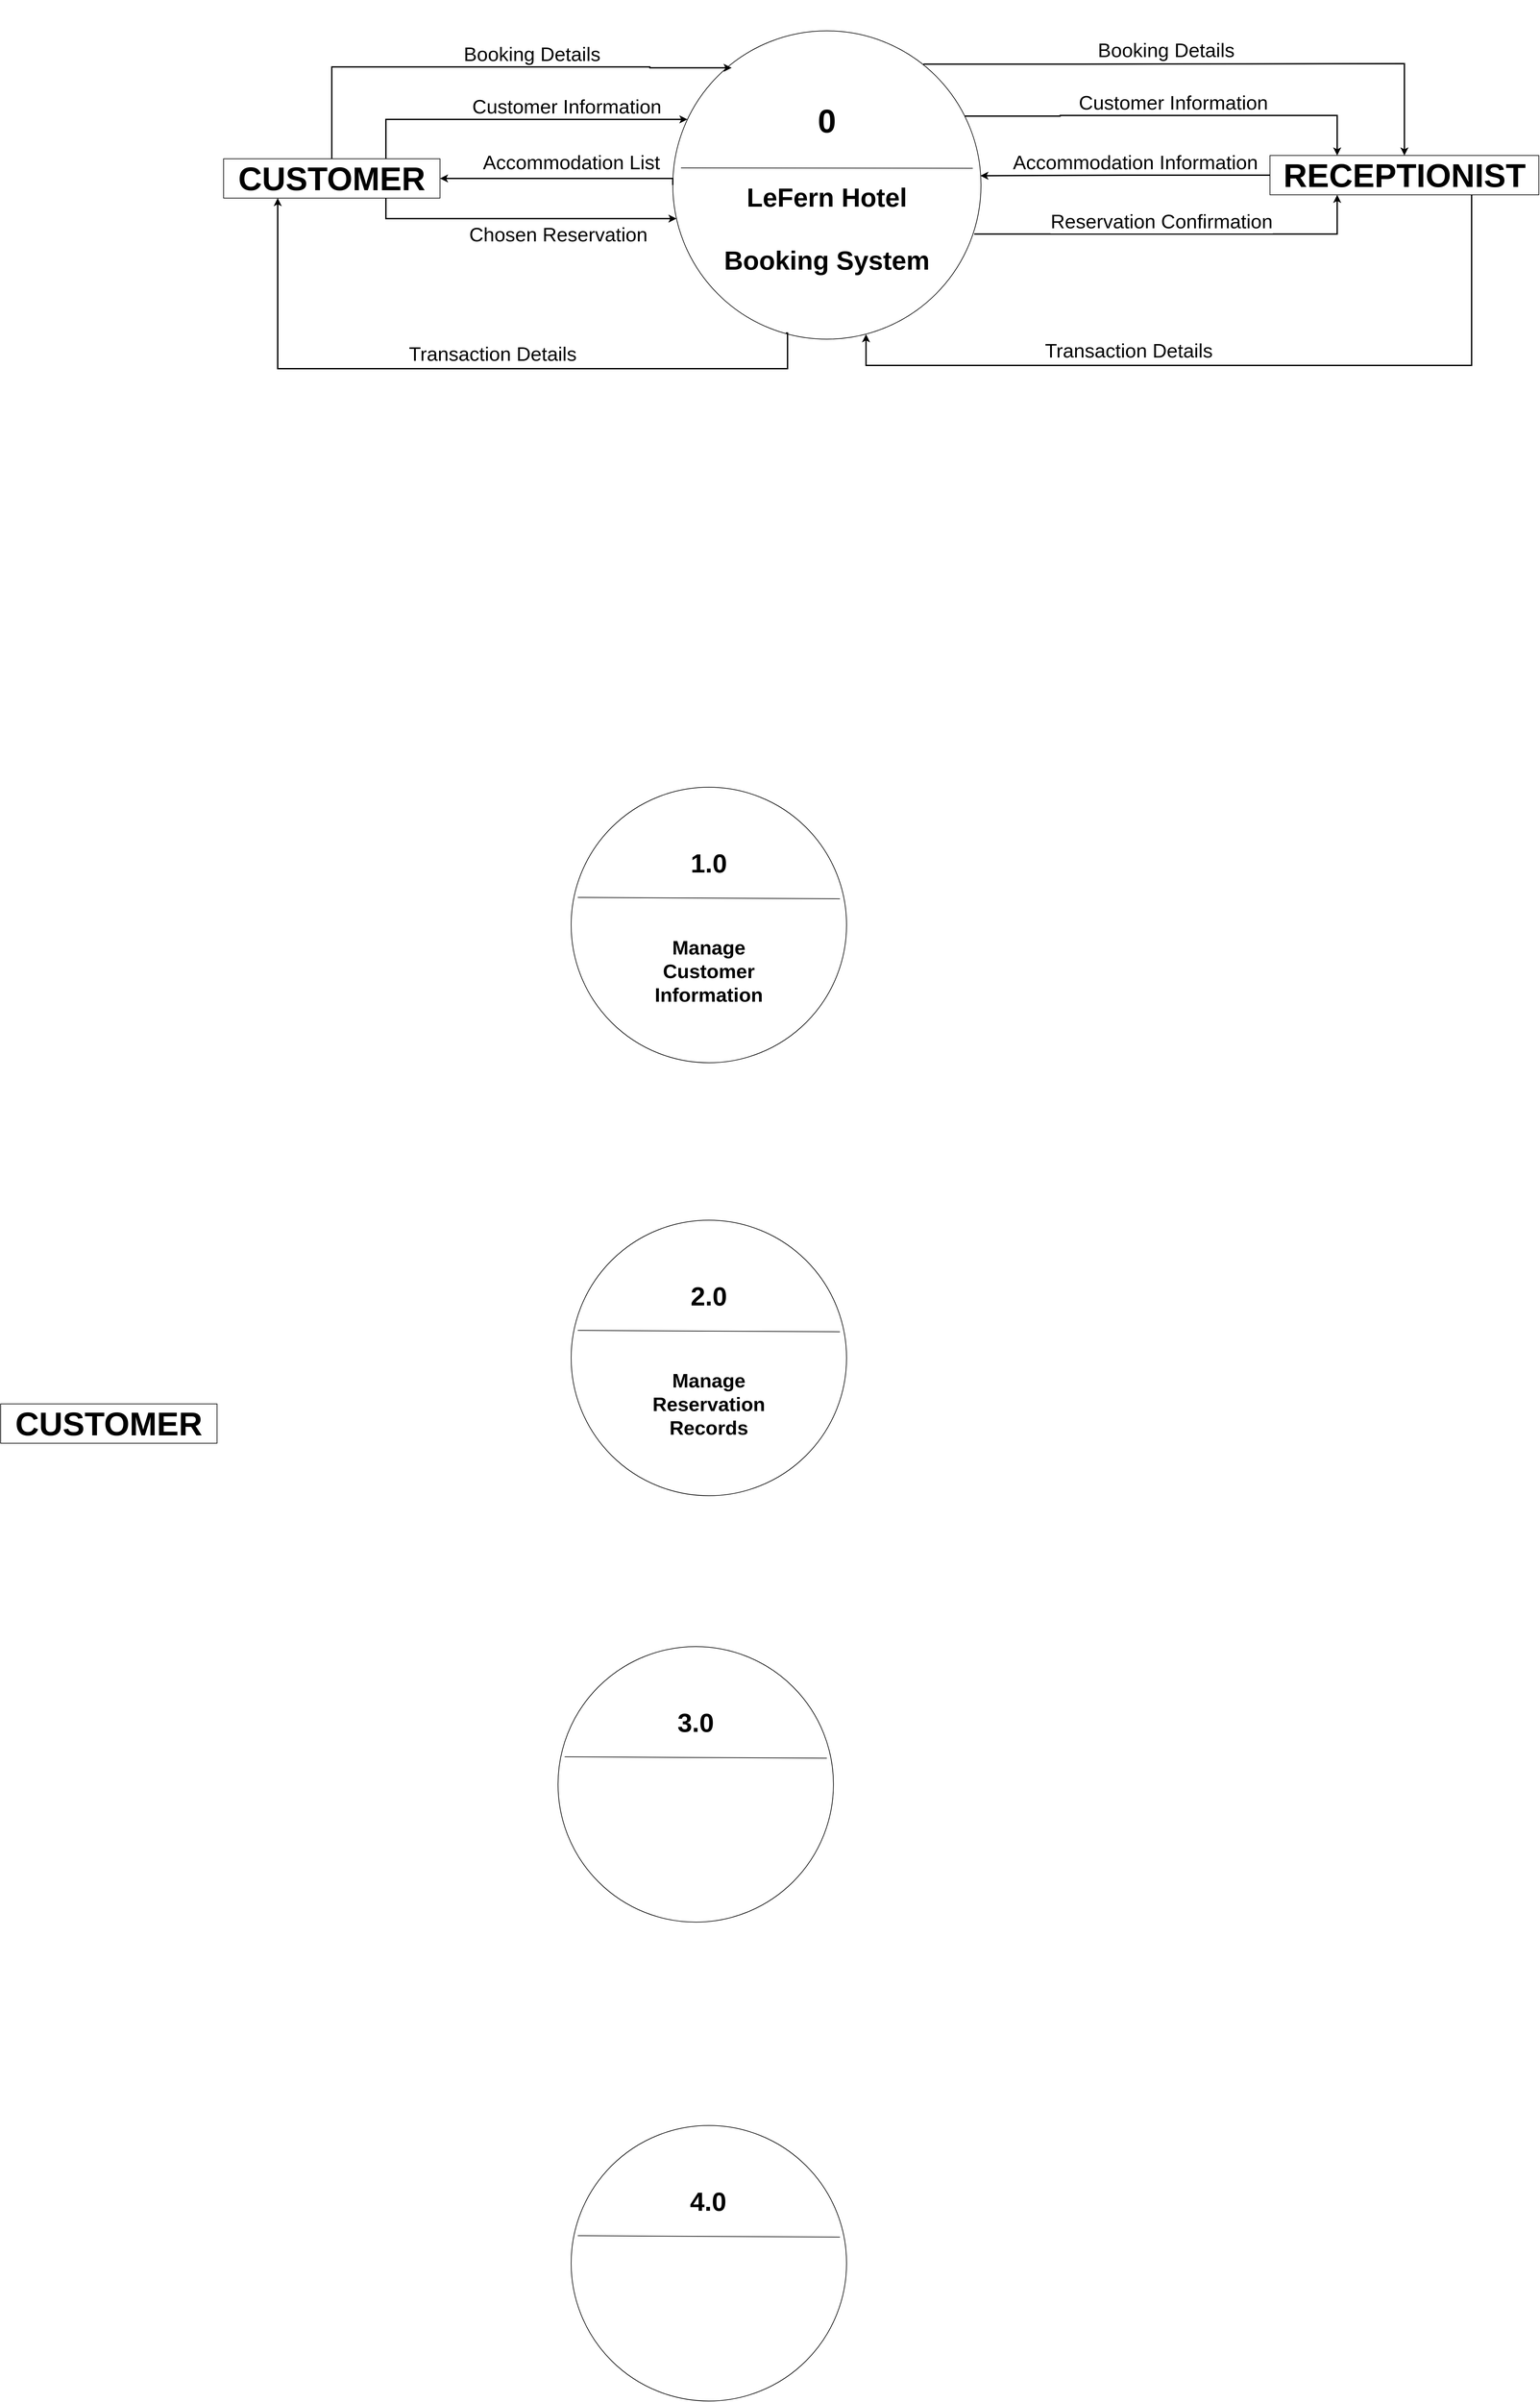 <mxfile version="28.0.6">
  <diagram name="Page-1" id="VW8s6OkqG2i_AYqq_G_P">
    <mxGraphModel dx="1434" dy="897" grid="1" gridSize="10" guides="1" tooltips="1" connect="1" arrows="1" fold="1" page="1" pageScale="1" pageWidth="1400" pageHeight="850" math="0" shadow="0">
      <root>
        <mxCell id="0" />
        <mxCell id="1" parent="0" />
        <mxCell id="__-dNfwIh98uai5d9UmT-83" value="" style="group" vertex="1" connectable="0" parent="1">
          <mxGeometry x="1360" y="400" width="530" height="463.57" as="geometry" />
        </mxCell>
        <mxCell id="__-dNfwIh98uai5d9UmT-84" value="" style="group" vertex="1" connectable="0" parent="__-dNfwIh98uai5d9UmT-83">
          <mxGeometry y="-50" width="530" height="470" as="geometry" />
        </mxCell>
        <mxCell id="__-dNfwIh98uai5d9UmT-85" value="" style="group" vertex="1" connectable="0" parent="__-dNfwIh98uai5d9UmT-84">
          <mxGeometry x="-25" y="47" width="470" height="470" as="geometry" />
        </mxCell>
        <mxCell id="__-dNfwIh98uai5d9UmT-86" value="" style="ellipse;whiteSpace=wrap;html=1;aspect=fixed;" vertex="1" parent="__-dNfwIh98uai5d9UmT-85">
          <mxGeometry width="470" height="470" as="geometry" />
        </mxCell>
        <mxCell id="__-dNfwIh98uai5d9UmT-87" value="" style="endArrow=none;html=1;rounded=0;entryX=0.958;entryY=0.311;entryDx=0;entryDy=0;entryPerimeter=0;" edge="1" parent="__-dNfwIh98uai5d9UmT-85">
          <mxGeometry width="50" height="50" relative="1" as="geometry">
            <mxPoint x="12.53" y="209" as="sourcePoint" />
            <mxPoint x="457.473" y="209.498" as="targetPoint" />
          </mxGeometry>
        </mxCell>
        <mxCell id="__-dNfwIh98uai5d9UmT-88" value="&lt;font style=&quot;font-size: 50px;&quot;&gt;0&lt;/font&gt;" style="text;html=1;align=center;verticalAlign=middle;whiteSpace=wrap;rounded=0;fontStyle=1" vertex="1" parent="__-dNfwIh98uai5d9UmT-85">
          <mxGeometry x="210" y="127" width="50" height="20" as="geometry" />
        </mxCell>
        <mxCell id="__-dNfwIh98uai5d9UmT-89" value="&lt;font style=&quot;font-size: 40px;&quot;&gt;&lt;b style=&quot;&quot;&gt;LeFern Hotel&lt;br&gt;&lt;br&gt;&lt;/b&gt;&lt;/font&gt;&lt;div&gt;&lt;font style=&quot;font-size: 40px;&quot;&gt;&lt;b style=&quot;&quot;&gt;Booking System&lt;/b&gt;&lt;/font&gt;&lt;/div&gt;" style="text;html=1;align=center;verticalAlign=middle;whiteSpace=wrap;rounded=0;" vertex="1" parent="__-dNfwIh98uai5d9UmT-85">
          <mxGeometry x="41.25" y="237" width="387.5" height="127" as="geometry" />
        </mxCell>
        <mxCell id="__-dNfwIh98uai5d9UmT-90" style="edgeStyle=orthogonalEdgeStyle;rounded=0;orthogonalLoop=1;jettySize=auto;html=1;exitX=0.75;exitY=0;exitDx=0;exitDy=0;strokeWidth=2;" edge="1" parent="1" source="__-dNfwIh98uai5d9UmT-93" target="__-dNfwIh98uai5d9UmT-86">
          <mxGeometry relative="1" as="geometry">
            <mxPoint x="1283.67" y="532.19" as="targetPoint" />
            <Array as="points">
              <mxPoint x="898" y="532" />
            </Array>
          </mxGeometry>
        </mxCell>
        <mxCell id="__-dNfwIh98uai5d9UmT-91" value="&lt;font style=&quot;font-size: 30px;&quot;&gt;Customer Information&lt;/font&gt;" style="edgeLabel;html=1;align=center;verticalAlign=middle;resizable=0;points=[];" vertex="1" connectable="0" parent="__-dNfwIh98uai5d9UmT-90">
          <mxGeometry x="0.439" y="-4" relative="1" as="geometry">
            <mxPoint x="-39" y="-24" as="offset" />
          </mxGeometry>
        </mxCell>
        <mxCell id="__-dNfwIh98uai5d9UmT-92" style="edgeStyle=orthogonalEdgeStyle;rounded=0;orthogonalLoop=1;jettySize=auto;html=1;exitX=0.5;exitY=0;exitDx=0;exitDy=0;strokeWidth=2;entryX=0.191;entryY=0.12;entryDx=0;entryDy=0;entryPerimeter=0;" edge="1" parent="1" source="__-dNfwIh98uai5d9UmT-93" target="__-dNfwIh98uai5d9UmT-86">
          <mxGeometry relative="1" as="geometry">
            <mxPoint x="1347.12" y="452.76" as="targetPoint" />
            <Array as="points">
              <mxPoint x="815" y="452" />
              <mxPoint x="1300" y="452" />
            </Array>
          </mxGeometry>
        </mxCell>
        <mxCell id="__-dNfwIh98uai5d9UmT-93" value="&lt;b&gt;&lt;font style=&quot;font-size: 50px;&quot;&gt;CUSTOMER&lt;/font&gt;&lt;/b&gt;" style="rounded=0;whiteSpace=wrap;html=1;" vertex="1" parent="1">
          <mxGeometry x="650" y="592" width="330" height="60" as="geometry" />
        </mxCell>
        <mxCell id="__-dNfwIh98uai5d9UmT-94" style="edgeStyle=orthogonalEdgeStyle;rounded=0;orthogonalLoop=1;jettySize=auto;html=1;exitX=0.75;exitY=1;exitDx=0;exitDy=0;entryX=0.627;entryY=0.984;entryDx=0;entryDy=0;entryPerimeter=0;strokeWidth=2;" edge="1" parent="1" source="__-dNfwIh98uai5d9UmT-95" target="__-dNfwIh98uai5d9UmT-86">
          <mxGeometry relative="1" as="geometry">
            <mxPoint x="1630.0" y="867" as="targetPoint" />
            <Array as="points">
              <mxPoint x="2553" y="907" />
              <mxPoint x="1630" y="907" />
            </Array>
          </mxGeometry>
        </mxCell>
        <mxCell id="__-dNfwIh98uai5d9UmT-95" value="&lt;b&gt;&lt;font style=&quot;font-size: 50px;&quot;&gt;RECEPTIONIST&lt;/font&gt;&lt;/b&gt;" style="rounded=0;whiteSpace=wrap;html=1;" vertex="1" parent="1">
          <mxGeometry x="2245.71" y="587" width="410" height="60" as="geometry" />
        </mxCell>
        <mxCell id="__-dNfwIh98uai5d9UmT-96" value="&lt;font style=&quot;font-size: 30px;&quot;&gt;Booking Details&lt;/font&gt;" style="text;html=1;align=center;verticalAlign=middle;resizable=0;points=[];autosize=1;strokeColor=none;fillColor=none;" vertex="1" parent="1">
          <mxGeometry x="1005" y="407" width="230" height="50" as="geometry" />
        </mxCell>
        <mxCell id="__-dNfwIh98uai5d9UmT-97" style="edgeStyle=orthogonalEdgeStyle;rounded=0;orthogonalLoop=1;jettySize=auto;html=1;exitX=0.813;exitY=0.108;exitDx=0;exitDy=0;entryX=0.5;entryY=0;entryDx=0;entryDy=0;exitPerimeter=0;strokeWidth=2;" edge="1" parent="1" source="__-dNfwIh98uai5d9UmT-86" target="__-dNfwIh98uai5d9UmT-95">
          <mxGeometry relative="1" as="geometry">
            <mxPoint x="1850" y="447.76" as="sourcePoint" />
            <Array as="points">
              <mxPoint x="1891" y="448" />
              <mxPoint x="2451" y="447" />
            </Array>
          </mxGeometry>
        </mxCell>
        <mxCell id="__-dNfwIh98uai5d9UmT-98" value="&lt;font&gt;Booking Details&lt;/font&gt;" style="edgeLabel;html=1;align=center;verticalAlign=middle;resizable=0;points=[];fontSize=30;" vertex="1" connectable="0" parent="__-dNfwIh98uai5d9UmT-97">
          <mxGeometry x="-0.363" y="5" relative="1" as="geometry">
            <mxPoint x="92" y="-17" as="offset" />
          </mxGeometry>
        </mxCell>
        <mxCell id="__-dNfwIh98uai5d9UmT-99" style="edgeStyle=orthogonalEdgeStyle;rounded=0;orthogonalLoop=1;jettySize=auto;html=1;entryX=0.25;entryY=0;entryDx=0;entryDy=0;strokeWidth=2;" edge="1" parent="1" target="__-dNfwIh98uai5d9UmT-95">
          <mxGeometry relative="1" as="geometry">
            <mxPoint x="1780" y="527" as="sourcePoint" />
            <Array as="points">
              <mxPoint x="1925.71" y="526" />
              <mxPoint x="2347.71" y="527" />
            </Array>
          </mxGeometry>
        </mxCell>
        <mxCell id="__-dNfwIh98uai5d9UmT-100" value="&lt;font&gt;Customer Information&lt;/font&gt;" style="edgeLabel;html=1;align=center;verticalAlign=middle;resizable=0;points=[];fontSize=30;" vertex="1" connectable="0" parent="__-dNfwIh98uai5d9UmT-99">
          <mxGeometry x="-0.183" y="3" relative="1" as="geometry">
            <mxPoint x="61" y="-17" as="offset" />
          </mxGeometry>
        </mxCell>
        <mxCell id="__-dNfwIh98uai5d9UmT-101" style="edgeStyle=orthogonalEdgeStyle;rounded=0;orthogonalLoop=1;jettySize=auto;html=1;entryX=0.998;entryY=0.47;entryDx=0;entryDy=0;entryPerimeter=0;strokeWidth=2;" edge="1" parent="1" source="__-dNfwIh98uai5d9UmT-95" target="__-dNfwIh98uai5d9UmT-86">
          <mxGeometry relative="1" as="geometry">
            <mxPoint x="1941.18" y="617.43" as="targetPoint" />
          </mxGeometry>
        </mxCell>
        <mxCell id="__-dNfwIh98uai5d9UmT-102" style="edgeStyle=orthogonalEdgeStyle;rounded=0;orthogonalLoop=1;jettySize=auto;html=1;entryX=1;entryY=0.5;entryDx=0;entryDy=0;strokeWidth=2;exitX=0;exitY=0.5;exitDx=0;exitDy=0;" edge="1" parent="1" source="__-dNfwIh98uai5d9UmT-86" target="__-dNfwIh98uai5d9UmT-93">
          <mxGeometry relative="1" as="geometry">
            <mxPoint x="1255.479" y="622" as="sourcePoint" />
            <Array as="points">
              <mxPoint x="1335" y="622" />
            </Array>
          </mxGeometry>
        </mxCell>
        <mxCell id="__-dNfwIh98uai5d9UmT-103" value="&lt;font style=&quot;font-size: 30px;&quot;&gt;Accommodation Information&lt;/font&gt;" style="edgeLabel;html=1;align=center;verticalAlign=middle;resizable=0;points=[];" vertex="1" connectable="0" parent="1">
          <mxGeometry x="2040" y="597" as="geometry" />
        </mxCell>
        <mxCell id="__-dNfwIh98uai5d9UmT-104" value="&lt;font style=&quot;font-size: 30px;&quot;&gt;Accommodation List&lt;/font&gt;" style="edgeLabel;html=1;align=center;verticalAlign=middle;resizable=0;points=[];" vertex="1" connectable="0" parent="1">
          <mxGeometry x="1180" y="597" as="geometry" />
        </mxCell>
        <mxCell id="__-dNfwIh98uai5d9UmT-105" style="edgeStyle=orthogonalEdgeStyle;rounded=0;orthogonalLoop=1;jettySize=auto;html=1;exitX=0.75;exitY=1;exitDx=0;exitDy=0;entryX=0.012;entryY=0.609;entryDx=0;entryDy=0;entryPerimeter=0;strokeWidth=2;" edge="1" parent="1" source="__-dNfwIh98uai5d9UmT-93" target="__-dNfwIh98uai5d9UmT-86">
          <mxGeometry relative="1" as="geometry">
            <mxPoint x="1269.1" y="714.08" as="targetPoint" />
            <Array as="points">
              <mxPoint x="898" y="683" />
            </Array>
          </mxGeometry>
        </mxCell>
        <mxCell id="__-dNfwIh98uai5d9UmT-106" value="&lt;font style=&quot;font-size: 30px;&quot;&gt;Chosen Reservation&lt;/font&gt;" style="edgeLabel;html=1;align=center;verticalAlign=middle;resizable=0;points=[];" vertex="1" connectable="0" parent="1">
          <mxGeometry x="1160" y="707" as="geometry" />
        </mxCell>
        <mxCell id="__-dNfwIh98uai5d9UmT-107" style="edgeStyle=orthogonalEdgeStyle;rounded=0;orthogonalLoop=1;jettySize=auto;html=1;exitX=0.978;exitY=0.659;exitDx=0;exitDy=0;entryX=0.25;entryY=1;entryDx=0;entryDy=0;exitPerimeter=0;strokeWidth=2;" edge="1" parent="1" source="__-dNfwIh98uai5d9UmT-86" target="__-dNfwIh98uai5d9UmT-95">
          <mxGeometry relative="1" as="geometry">
            <Array as="points">
              <mxPoint x="2348" y="707" />
            </Array>
          </mxGeometry>
        </mxCell>
        <mxCell id="__-dNfwIh98uai5d9UmT-108" value="&lt;font style=&quot;font-size: 30px;&quot;&gt;Reservation Confirmation&lt;/font&gt;" style="edgeLabel;html=1;align=center;verticalAlign=middle;resizable=0;points=[];" vertex="1" connectable="0" parent="1">
          <mxGeometry x="2080" y="687" as="geometry" />
        </mxCell>
        <mxCell id="__-dNfwIh98uai5d9UmT-109" style="edgeStyle=orthogonalEdgeStyle;rounded=0;orthogonalLoop=1;jettySize=auto;html=1;exitX=0.25;exitY=1;exitDx=0;exitDy=0;entryX=0.367;entryY=0.98;entryDx=0;entryDy=0;entryPerimeter=0;strokeWidth=2;endArrow=none;endFill=0;startArrow=classic;startFill=1;" edge="1" parent="1" source="__-dNfwIh98uai5d9UmT-93" target="__-dNfwIh98uai5d9UmT-86">
          <mxGeometry relative="1" as="geometry">
            <mxPoint x="1450.05" y="867.3" as="targetPoint" />
            <Array as="points">
              <mxPoint x="732" y="912" />
              <mxPoint x="1510" y="912" />
              <mxPoint x="1510" y="858" />
            </Array>
          </mxGeometry>
        </mxCell>
        <mxCell id="__-dNfwIh98uai5d9UmT-110" value="&lt;font&gt;Transaction Details&lt;/font&gt;" style="text;html=1;align=center;verticalAlign=middle;resizable=0;points=[];autosize=1;strokeColor=none;fillColor=none;fontSize=30;" vertex="1" parent="1">
          <mxGeometry x="920" y="863.57" width="280" height="50" as="geometry" />
        </mxCell>
        <mxCell id="__-dNfwIh98uai5d9UmT-111" value="&lt;font&gt;Transaction Details&lt;/font&gt;" style="text;html=1;align=center;verticalAlign=middle;resizable=0;points=[];autosize=1;strokeColor=none;fillColor=none;fontSize=30;" vertex="1" parent="1">
          <mxGeometry x="1890" y="858.57" width="280" height="50" as="geometry" />
        </mxCell>
        <mxCell id="__-dNfwIh98uai5d9UmT-112" value="" style="ellipse;whiteSpace=wrap;html=1;aspect=fixed;" vertex="1" parent="1">
          <mxGeometry x="1180" y="1550" width="420" height="420" as="geometry" />
        </mxCell>
        <mxCell id="__-dNfwIh98uai5d9UmT-114" value="" style="endArrow=none;html=1;rounded=0;exitX=0.024;exitY=0.4;exitDx=0;exitDy=0;exitPerimeter=0;entryX=0.976;entryY=0.405;entryDx=0;entryDy=0;entryPerimeter=0;" edge="1" parent="1" source="__-dNfwIh98uai5d9UmT-112" target="__-dNfwIh98uai5d9UmT-112">
          <mxGeometry width="50" height="50" relative="1" as="geometry">
            <mxPoint x="1210" y="1718" as="sourcePoint" />
            <mxPoint x="1570" y="1718" as="targetPoint" />
          </mxGeometry>
        </mxCell>
        <mxCell id="__-dNfwIh98uai5d9UmT-116" value="&lt;b&gt;&lt;font&gt;1.0&lt;/font&gt;&lt;/b&gt;" style="text;html=1;align=center;verticalAlign=middle;whiteSpace=wrap;rounded=0;fontSize=40;" vertex="1" parent="1">
          <mxGeometry x="1360" y="1650" width="60" height="30" as="geometry" />
        </mxCell>
        <mxCell id="__-dNfwIh98uai5d9UmT-117" value="" style="ellipse;whiteSpace=wrap;html=1;aspect=fixed;" vertex="1" parent="1">
          <mxGeometry x="1180" y="2210" width="420" height="420" as="geometry" />
        </mxCell>
        <mxCell id="__-dNfwIh98uai5d9UmT-118" value="" style="endArrow=none;html=1;rounded=0;exitX=0.024;exitY=0.4;exitDx=0;exitDy=0;exitPerimeter=0;entryX=0.976;entryY=0.405;entryDx=0;entryDy=0;entryPerimeter=0;" edge="1" parent="1" source="__-dNfwIh98uai5d9UmT-117" target="__-dNfwIh98uai5d9UmT-117">
          <mxGeometry width="50" height="50" relative="1" as="geometry">
            <mxPoint x="1210" y="2378" as="sourcePoint" />
            <mxPoint x="1570" y="2378" as="targetPoint" />
          </mxGeometry>
        </mxCell>
        <mxCell id="__-dNfwIh98uai5d9UmT-119" value="&lt;b&gt;&lt;font&gt;2.0&lt;/font&gt;&lt;/b&gt;" style="text;html=1;align=center;verticalAlign=middle;whiteSpace=wrap;rounded=0;fontSize=40;" vertex="1" parent="1">
          <mxGeometry x="1360" y="2310" width="60" height="30" as="geometry" />
        </mxCell>
        <mxCell id="__-dNfwIh98uai5d9UmT-120" value="&lt;b&gt;&lt;font style=&quot;font-size: 50px;&quot;&gt;CUSTOMER&lt;/font&gt;&lt;/b&gt;" style="rounded=0;whiteSpace=wrap;html=1;" vertex="1" parent="1">
          <mxGeometry x="310" y="2490" width="330" height="60" as="geometry" />
        </mxCell>
        <mxCell id="__-dNfwIh98uai5d9UmT-121" value="" style="ellipse;whiteSpace=wrap;html=1;aspect=fixed;" vertex="1" parent="1">
          <mxGeometry x="1160" y="2860" width="420" height="420" as="geometry" />
        </mxCell>
        <mxCell id="__-dNfwIh98uai5d9UmT-122" value="" style="endArrow=none;html=1;rounded=0;exitX=0.024;exitY=0.4;exitDx=0;exitDy=0;exitPerimeter=0;entryX=0.976;entryY=0.405;entryDx=0;entryDy=0;entryPerimeter=0;" edge="1" parent="1" source="__-dNfwIh98uai5d9UmT-121" target="__-dNfwIh98uai5d9UmT-121">
          <mxGeometry width="50" height="50" relative="1" as="geometry">
            <mxPoint x="1190" y="3028" as="sourcePoint" />
            <mxPoint x="1550" y="3028" as="targetPoint" />
          </mxGeometry>
        </mxCell>
        <mxCell id="__-dNfwIh98uai5d9UmT-123" value="&lt;b&gt;&lt;font&gt;3.0&lt;/font&gt;&lt;/b&gt;" style="text;html=1;align=center;verticalAlign=middle;whiteSpace=wrap;rounded=0;fontSize=40;" vertex="1" parent="1">
          <mxGeometry x="1340" y="2960" width="60" height="30" as="geometry" />
        </mxCell>
        <mxCell id="__-dNfwIh98uai5d9UmT-124" value="" style="ellipse;whiteSpace=wrap;html=1;aspect=fixed;" vertex="1" parent="1">
          <mxGeometry x="1180" y="3590" width="420" height="420" as="geometry" />
        </mxCell>
        <mxCell id="__-dNfwIh98uai5d9UmT-125" value="" style="endArrow=none;html=1;rounded=0;exitX=0.024;exitY=0.4;exitDx=0;exitDy=0;exitPerimeter=0;entryX=0.976;entryY=0.405;entryDx=0;entryDy=0;entryPerimeter=0;" edge="1" parent="1" source="__-dNfwIh98uai5d9UmT-124" target="__-dNfwIh98uai5d9UmT-124">
          <mxGeometry width="50" height="50" relative="1" as="geometry">
            <mxPoint x="1210" y="3758" as="sourcePoint" />
            <mxPoint x="1570" y="3758" as="targetPoint" />
          </mxGeometry>
        </mxCell>
        <mxCell id="__-dNfwIh98uai5d9UmT-126" value="&lt;b&gt;&lt;font&gt;4.0&lt;/font&gt;&lt;/b&gt;" style="text;html=1;align=center;verticalAlign=middle;whiteSpace=wrap;rounded=0;fontSize=40;" vertex="1" parent="1">
          <mxGeometry x="1359" y="3690" width="60" height="30" as="geometry" />
        </mxCell>
        <mxCell id="__-dNfwIh98uai5d9UmT-127" value="&lt;b&gt;&lt;font style=&quot;font-size: 30px;&quot;&gt;Manage Customer Information&lt;/font&gt;&lt;/b&gt;" style="text;html=1;align=center;verticalAlign=middle;whiteSpace=wrap;rounded=0;" vertex="1" parent="1">
          <mxGeometry x="1290" y="1750" width="200" height="160" as="geometry" />
        </mxCell>
        <mxCell id="__-dNfwIh98uai5d9UmT-128" value="&lt;b&gt;&lt;font style=&quot;font-size: 30px;&quot;&gt;Manage Reservation Records&lt;/font&gt;&lt;/b&gt;" style="text;html=1;align=center;verticalAlign=middle;whiteSpace=wrap;rounded=0;" vertex="1" parent="1">
          <mxGeometry x="1290" y="2410" width="200" height="160" as="geometry" />
        </mxCell>
      </root>
    </mxGraphModel>
  </diagram>
</mxfile>
